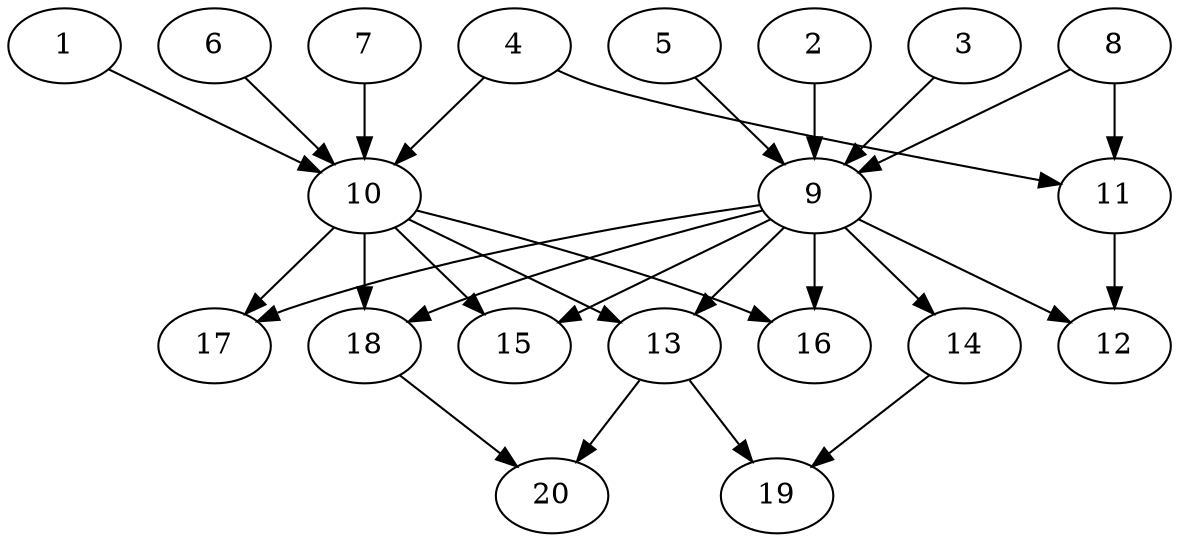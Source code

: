 // DAG automatically generated by daggen at Wed Jul 24 22:02:40 2019
// ./daggen --dot -n 20 --ccr 0.4 --fat 0.6 --regular 0.5 --density 0.5 --mindata 5242880 --maxdata 52428800 
digraph G {
  1 [size="30000640", alpha="0.06", expect_size="12000256"] 
  1 -> 10 [size ="12000256"]
  2 [size="114355200", alpha="0.06", expect_size="45742080"] 
  2 -> 9 [size ="45742080"]
  3 [size="93652480", alpha="0.17", expect_size="37460992"] 
  3 -> 9 [size ="37460992"]
  4 [size="105738240", alpha="0.12", expect_size="42295296"] 
  4 -> 10 [size ="42295296"]
  4 -> 11 [size ="42295296"]
  5 [size="19934720", alpha="0.14", expect_size="7973888"] 
  5 -> 9 [size ="7973888"]
  6 [size="24245760", alpha="0.18", expect_size="9698304"] 
  6 -> 10 [size ="9698304"]
  7 [size="63426560", alpha="0.02", expect_size="25370624"] 
  7 -> 10 [size ="25370624"]
  8 [size="63738880", alpha="0.13", expect_size="25495552"] 
  8 -> 9 [size ="25495552"]
  8 -> 11 [size ="25495552"]
  9 [size="98455040", alpha="0.10", expect_size="39382016"] 
  9 -> 12 [size ="39382016"]
  9 -> 13 [size ="39382016"]
  9 -> 14 [size ="39382016"]
  9 -> 15 [size ="39382016"]
  9 -> 16 [size ="39382016"]
  9 -> 17 [size ="39382016"]
  9 -> 18 [size ="39382016"]
  10 [size="98170880", alpha="0.06", expect_size="39268352"] 
  10 -> 13 [size ="39268352"]
  10 -> 15 [size ="39268352"]
  10 -> 16 [size ="39268352"]
  10 -> 17 [size ="39268352"]
  10 -> 18 [size ="39268352"]
  11 [size="35415040", alpha="0.14", expect_size="14166016"] 
  11 -> 12 [size ="14166016"]
  12 [size="71208960", alpha="0.01", expect_size="28483584"] 
  13 [size="106798080", alpha="0.07", expect_size="42719232"] 
  13 -> 19 [size ="42719232"]
  13 -> 20 [size ="42719232"]
  14 [size="86896640", alpha="0.09", expect_size="34758656"] 
  14 -> 19 [size ="34758656"]
  15 [size="39257600", alpha="0.08", expect_size="15703040"] 
  16 [size="120291840", alpha="0.06", expect_size="48116736"] 
  17 [size="110986240", alpha="0.14", expect_size="44394496"] 
  18 [size="124723200", alpha="0.06", expect_size="49889280"] 
  18 -> 20 [size ="49889280"]
  19 [size="86261760", alpha="0.03", expect_size="34504704"] 
  20 [size="26393600", alpha="0.00", expect_size="10557440"] 
}
